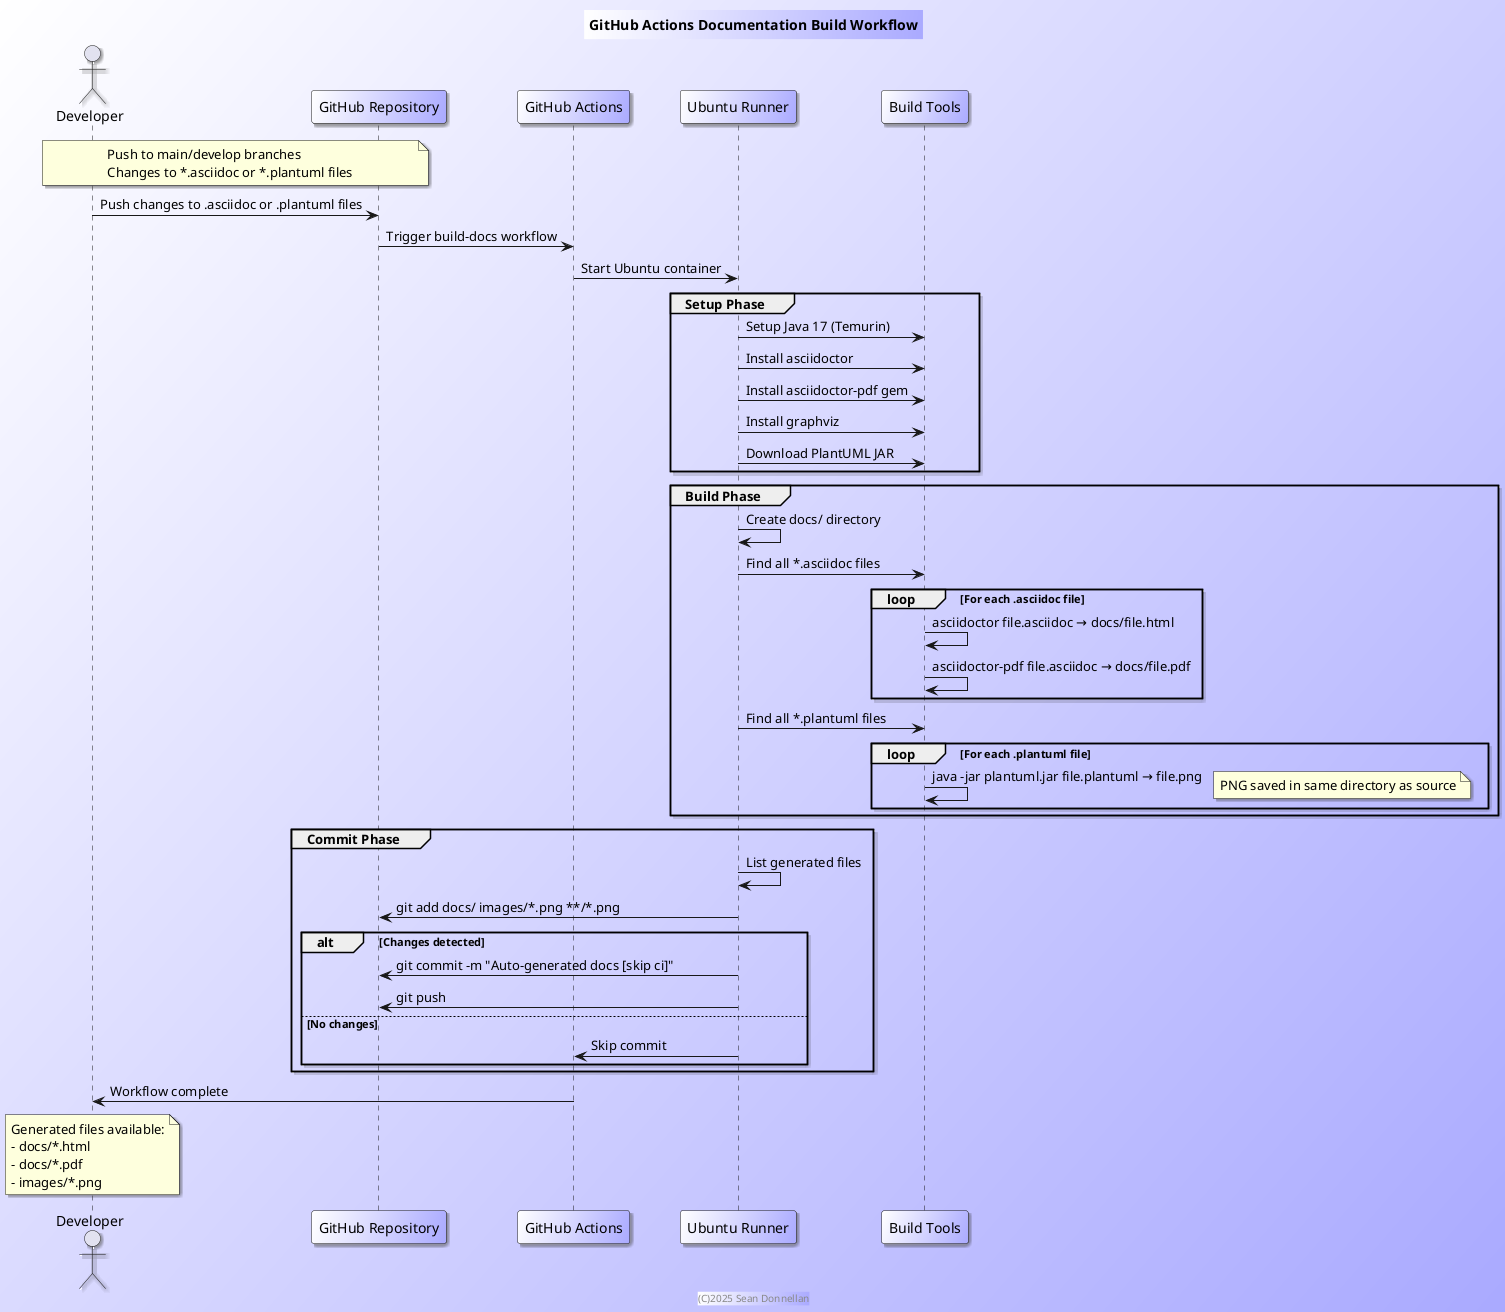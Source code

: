 @startuml github-actions-workflow
title GitHub Actions Documentation Build Workflow
footer (C)2025 Sean Donnellan

skinparam shadowing 1
skinparam BackgroundColor #fff/aaf
skinparam participantBackgroundColor #fff/aaf

actor Developer
participant "GitHub Repository" as Repo
participant "GitHub Actions" as Actions
participant "Ubuntu Runner" as Runner
participant "Build Tools" as Tools

box "Trigger Conditions" #lightblue
    note over Developer, Repo: Push to main/develop branches\nChanges to *.asciidoc or *.plantuml files
end box

Developer -> Repo: Push changes to .asciidoc or .plantuml files
Repo -> Actions: Trigger build-docs workflow
Actions -> Runner: Start Ubuntu container

group Setup Phase
    Runner -> Tools: Setup Java 17 (Temurin)
    Runner -> Tools: Install asciidoctor
    Runner -> Tools: Install asciidoctor-pdf gem
    Runner -> Tools: Install graphviz
    Runner -> Tools: Download PlantUML JAR
end

group Build Phase
    Runner -> Runner: Create docs/ directory
    
    Runner -> Tools: Find all *.asciidoc files
    loop For each .asciidoc file
        Tools -> Tools: asciidoctor file.asciidoc → docs/file.html
        Tools -> Tools: asciidoctor-pdf file.asciidoc → docs/file.pdf
    end
    
    Runner -> Tools: Find all *.plantuml files
    loop For each .plantuml file
        Tools -> Tools: java -jar plantuml.jar file.plantuml → file.png
        note right: PNG saved in same directory as source
    end
end

group Commit Phase
    Runner -> Runner: List generated files
    Runner -> Repo: git add docs/ images/*.png **/*.png
    alt Changes detected
        Runner -> Repo: git commit -m "Auto-generated docs [skip ci]"
        Runner -> Repo: git push
    else No changes
        Runner -> Actions: Skip commit
    end
end

Actions -> Developer: Workflow complete
note over Developer: Generated files available:\n- docs/*.html\n- docs/*.pdf\n- images/*.png
@enduml
